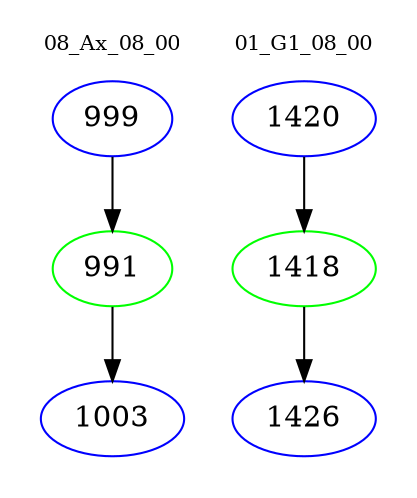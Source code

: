 digraph{
subgraph cluster_0 {
color = white
label = "08_Ax_08_00";
fontsize=10;
T0_999 [label="999", color="blue"]
T0_999 -> T0_991 [color="black"]
T0_991 [label="991", color="green"]
T0_991 -> T0_1003 [color="black"]
T0_1003 [label="1003", color="blue"]
}
subgraph cluster_1 {
color = white
label = "01_G1_08_00";
fontsize=10;
T1_1420 [label="1420", color="blue"]
T1_1420 -> T1_1418 [color="black"]
T1_1418 [label="1418", color="green"]
T1_1418 -> T1_1426 [color="black"]
T1_1426 [label="1426", color="blue"]
}
}

